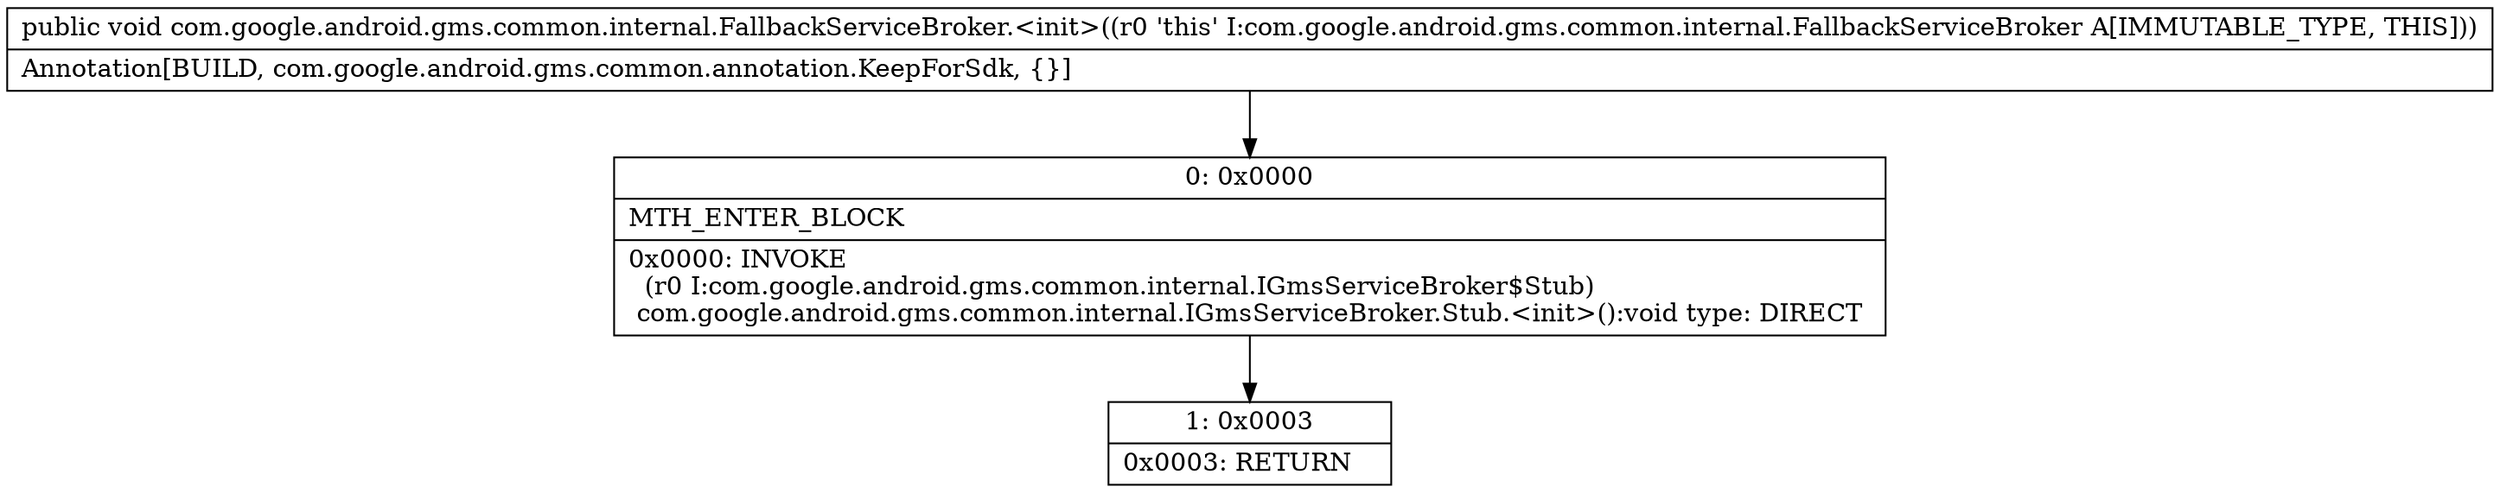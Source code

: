 digraph "CFG forcom.google.android.gms.common.internal.FallbackServiceBroker.\<init\>()V" {
Node_0 [shape=record,label="{0\:\ 0x0000|MTH_ENTER_BLOCK\l|0x0000: INVOKE  \l  (r0 I:com.google.android.gms.common.internal.IGmsServiceBroker$Stub)\l com.google.android.gms.common.internal.IGmsServiceBroker.Stub.\<init\>():void type: DIRECT \l}"];
Node_1 [shape=record,label="{1\:\ 0x0003|0x0003: RETURN   \l}"];
MethodNode[shape=record,label="{public void com.google.android.gms.common.internal.FallbackServiceBroker.\<init\>((r0 'this' I:com.google.android.gms.common.internal.FallbackServiceBroker A[IMMUTABLE_TYPE, THIS]))  | Annotation[BUILD, com.google.android.gms.common.annotation.KeepForSdk, \{\}]\l}"];
MethodNode -> Node_0;
Node_0 -> Node_1;
}

